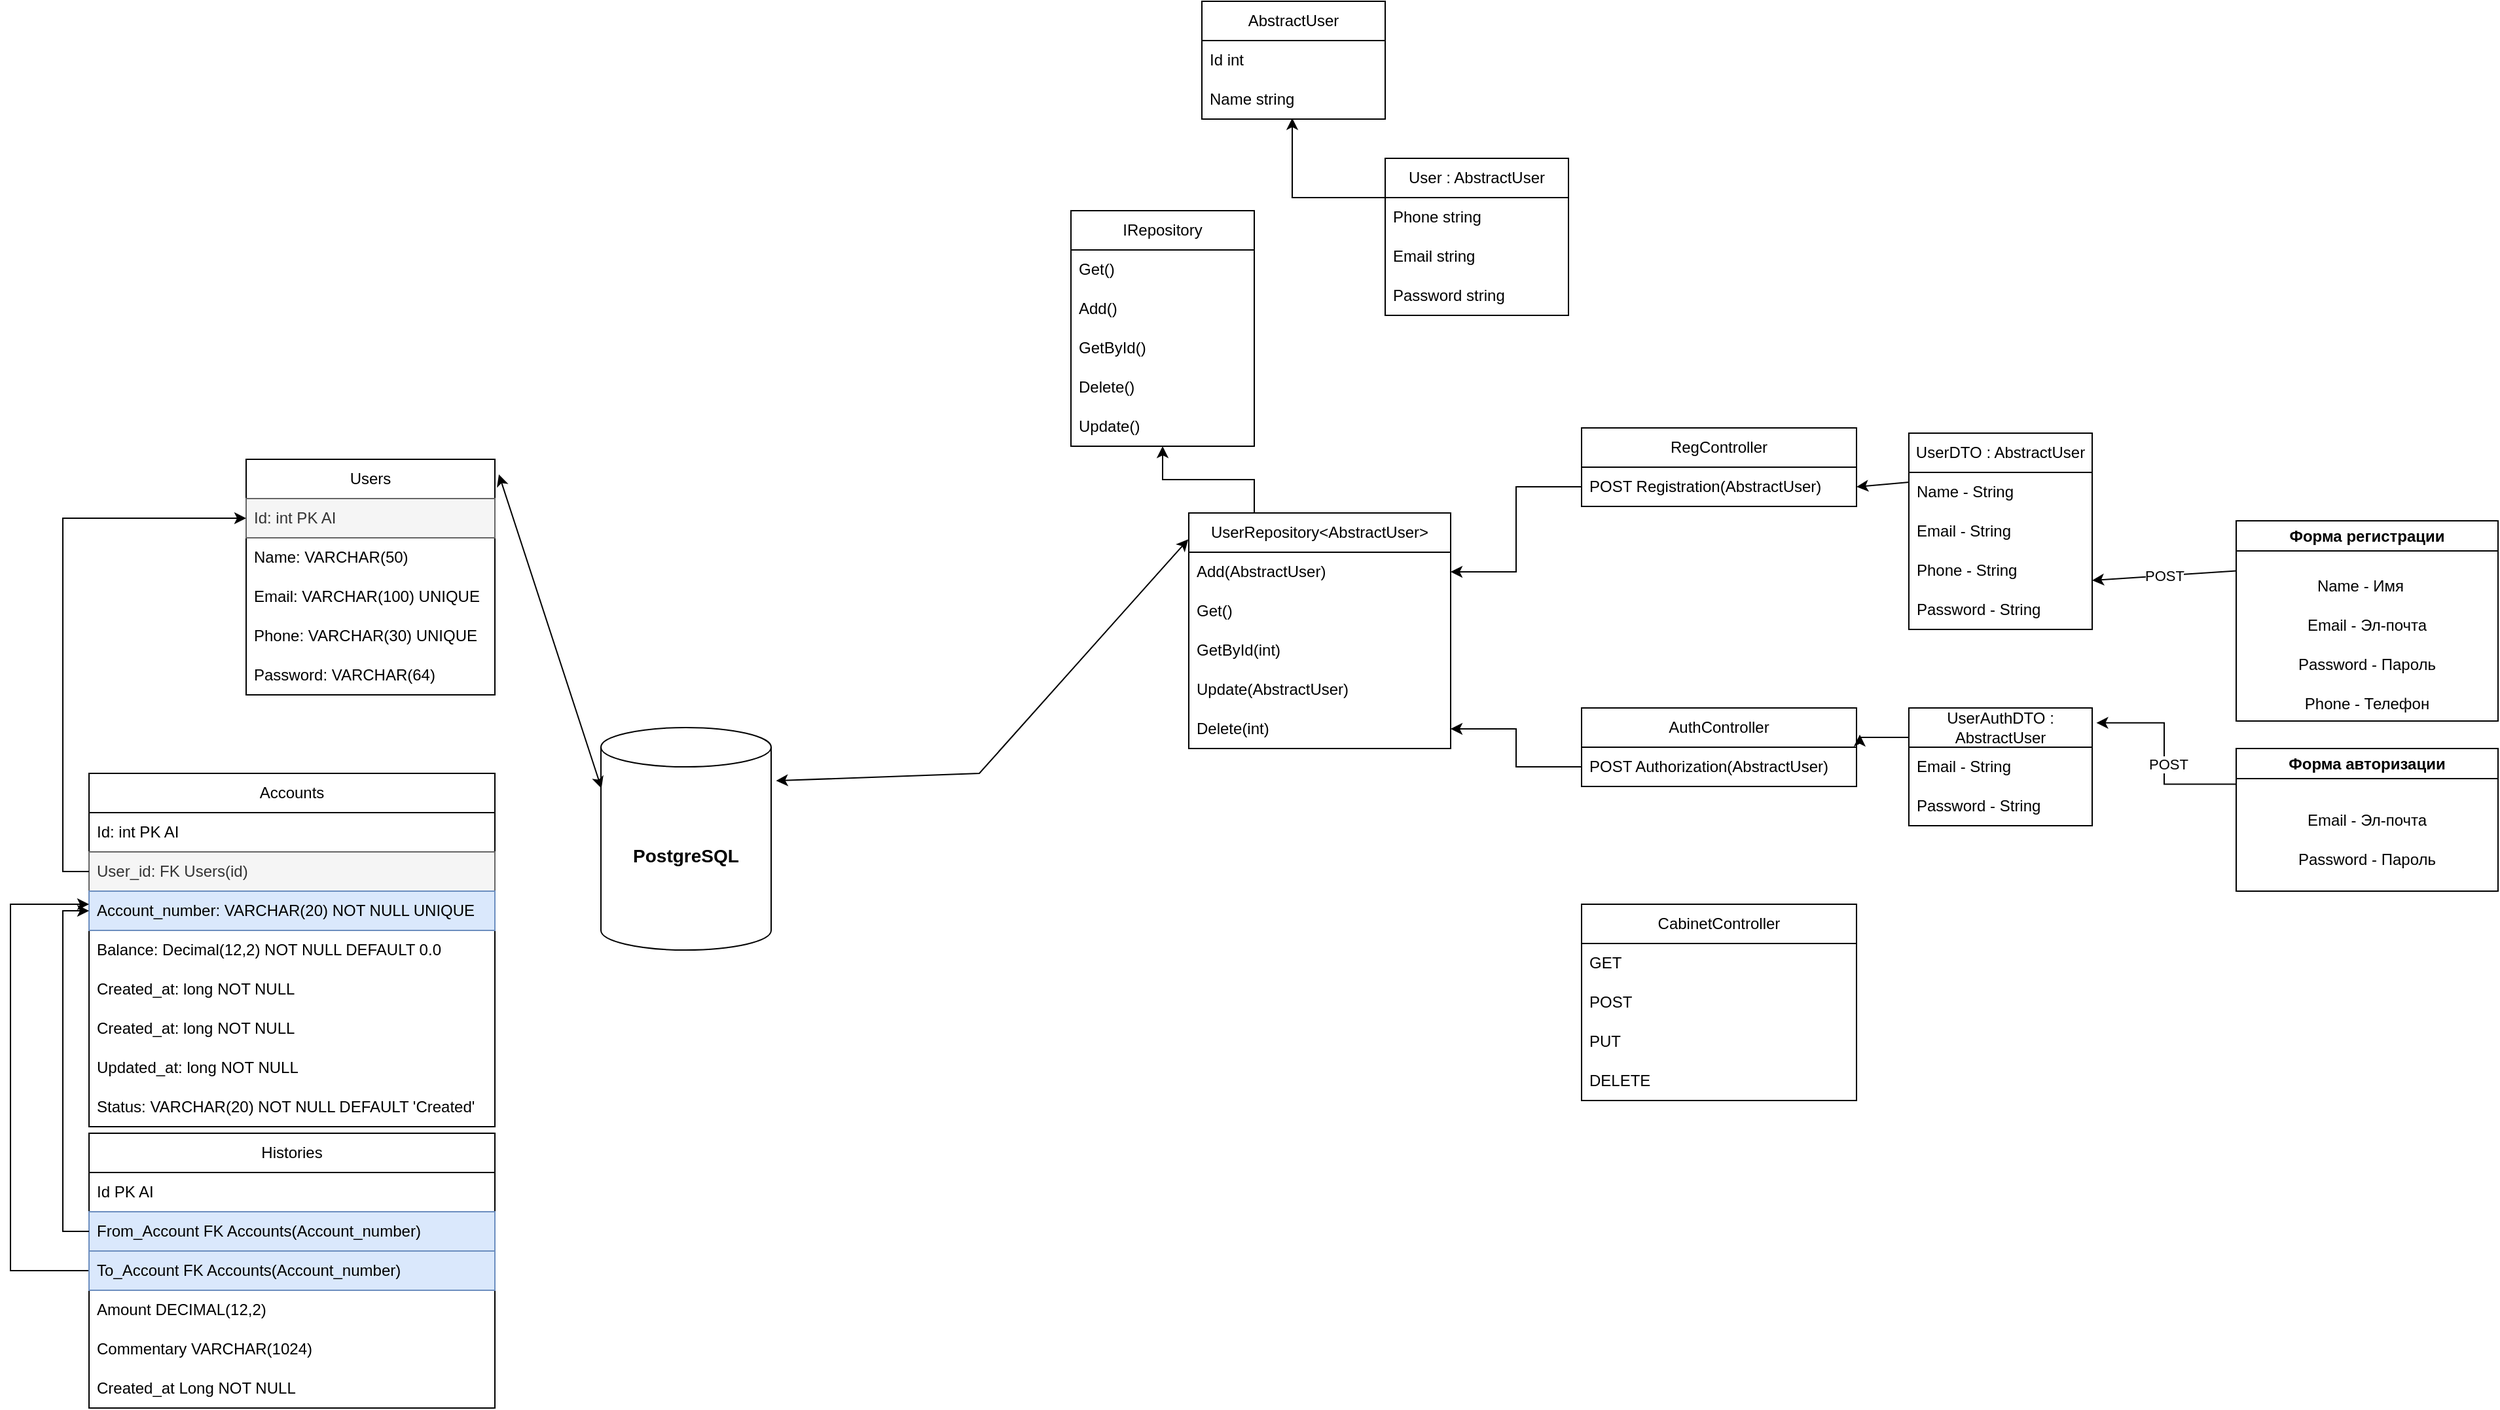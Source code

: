 <mxfile version="24.7.14">
  <diagram name="Страница — 1" id="VQ-ljsrKj1JJxYJKvCak">
    <mxGraphModel dx="2108" dy="1527" grid="1" gridSize="10" guides="1" tooltips="1" connect="1" arrows="1" fold="1" page="1" pageScale="1" pageWidth="827" pageHeight="1169" math="0" shadow="0">
      <root>
        <mxCell id="0" />
        <mxCell id="1" parent="0" />
        <mxCell id="HOoAs3RXy31dZqPtXQsL-1" value="Форма регистрации" style="swimlane;whiteSpace=wrap;html=1;" vertex="1" parent="1">
          <mxGeometry x="580" y="117" width="200" height="153" as="geometry" />
        </mxCell>
        <mxCell id="HOoAs3RXy31dZqPtXQsL-75" value="Name - Имя" style="text;html=1;align=center;verticalAlign=middle;whiteSpace=wrap;rounded=0;" vertex="1" parent="HOoAs3RXy31dZqPtXQsL-1">
          <mxGeometry x="20" y="35" width="150" height="30" as="geometry" />
        </mxCell>
        <mxCell id="HOoAs3RXy31dZqPtXQsL-76" value="Email - Эл-почта" style="text;html=1;align=center;verticalAlign=middle;whiteSpace=wrap;rounded=0;" vertex="1" parent="HOoAs3RXy31dZqPtXQsL-1">
          <mxGeometry x="25" y="65" width="150" height="30" as="geometry" />
        </mxCell>
        <mxCell id="HOoAs3RXy31dZqPtXQsL-77" value="Password - Пароль" style="text;html=1;align=center;verticalAlign=middle;whiteSpace=wrap;rounded=0;" vertex="1" parent="HOoAs3RXy31dZqPtXQsL-1">
          <mxGeometry x="25" y="95" width="150" height="30" as="geometry" />
        </mxCell>
        <mxCell id="HOoAs3RXy31dZqPtXQsL-78" value="Phone - Телефон" style="text;html=1;align=center;verticalAlign=middle;whiteSpace=wrap;rounded=0;" vertex="1" parent="HOoAs3RXy31dZqPtXQsL-1">
          <mxGeometry x="25" y="125" width="150" height="30" as="geometry" />
        </mxCell>
        <mxCell id="HOoAs3RXy31dZqPtXQsL-69" style="edgeStyle=orthogonalEdgeStyle;rounded=0;orthogonalLoop=1;jettySize=auto;html=1;exitX=0;exitY=0.75;exitDx=0;exitDy=0;entryX=1;entryY=0.25;entryDx=0;entryDy=0;" edge="1" parent="1" source="HOoAs3RXy31dZqPtXQsL-2" target="HOoAs3RXy31dZqPtXQsL-58">
          <mxGeometry relative="1" as="geometry" />
        </mxCell>
        <mxCell id="HOoAs3RXy31dZqPtXQsL-2" value="RegController" style="swimlane;fontStyle=0;childLayout=stackLayout;horizontal=1;startSize=30;horizontalStack=0;resizeParent=1;resizeParentMax=0;resizeLast=0;collapsible=1;marginBottom=0;whiteSpace=wrap;html=1;" vertex="1" parent="1">
          <mxGeometry x="80" y="46" width="210" height="60" as="geometry" />
        </mxCell>
        <mxCell id="HOoAs3RXy31dZqPtXQsL-3" value="POST Registration(AbstractUser)" style="text;strokeColor=none;fillColor=none;align=left;verticalAlign=middle;spacingLeft=4;spacingRight=4;overflow=hidden;points=[[0,0.5],[1,0.5]];portConstraint=eastwest;rotatable=0;whiteSpace=wrap;html=1;" vertex="1" parent="HOoAs3RXy31dZqPtXQsL-2">
          <mxGeometry y="30" width="210" height="30" as="geometry" />
        </mxCell>
        <mxCell id="HOoAs3RXy31dZqPtXQsL-6" value="" style="endArrow=classic;html=1;rounded=0;exitX=0;exitY=0.25;exitDx=0;exitDy=0;entryX=1;entryY=0.75;entryDx=0;entryDy=0;" edge="1" parent="1" source="HOoAs3RXy31dZqPtXQsL-8" target="HOoAs3RXy31dZqPtXQsL-2">
          <mxGeometry relative="1" as="geometry">
            <mxPoint x="280" y="180" as="sourcePoint" />
            <mxPoint x="380" y="180" as="targetPoint" />
          </mxGeometry>
        </mxCell>
        <mxCell id="HOoAs3RXy31dZqPtXQsL-13" value="" style="endArrow=classic;html=1;rounded=0;exitX=0;exitY=0.25;exitDx=0;exitDy=0;entryX=1;entryY=0.75;entryDx=0;entryDy=0;" edge="1" parent="1" source="HOoAs3RXy31dZqPtXQsL-1" target="HOoAs3RXy31dZqPtXQsL-8">
          <mxGeometry relative="1" as="geometry">
            <mxPoint x="490" y="90" as="sourcePoint" />
            <mxPoint x="283" y="91" as="targetPoint" />
          </mxGeometry>
        </mxCell>
        <mxCell id="HOoAs3RXy31dZqPtXQsL-14" value="POST" style="edgeLabel;resizable=0;html=1;;align=center;verticalAlign=middle;" connectable="0" vertex="1" parent="HOoAs3RXy31dZqPtXQsL-13">
          <mxGeometry relative="1" as="geometry" />
        </mxCell>
        <mxCell id="HOoAs3RXy31dZqPtXQsL-8" value="UserDTO : AbstractUser" style="swimlane;fontStyle=0;childLayout=stackLayout;horizontal=1;startSize=30;horizontalStack=0;resizeParent=1;resizeParentMax=0;resizeLast=0;collapsible=1;marginBottom=0;whiteSpace=wrap;html=1;" vertex="1" parent="1">
          <mxGeometry x="330" y="50" width="140" height="150" as="geometry" />
        </mxCell>
        <mxCell id="HOoAs3RXy31dZqPtXQsL-9" value="Name - String" style="text;strokeColor=none;fillColor=none;align=left;verticalAlign=middle;spacingLeft=4;spacingRight=4;overflow=hidden;points=[[0,0.5],[1,0.5]];portConstraint=eastwest;rotatable=0;whiteSpace=wrap;html=1;" vertex="1" parent="HOoAs3RXy31dZqPtXQsL-8">
          <mxGeometry y="30" width="140" height="30" as="geometry" />
        </mxCell>
        <mxCell id="HOoAs3RXy31dZqPtXQsL-10" value="Email - String" style="text;strokeColor=none;fillColor=none;align=left;verticalAlign=middle;spacingLeft=4;spacingRight=4;overflow=hidden;points=[[0,0.5],[1,0.5]];portConstraint=eastwest;rotatable=0;whiteSpace=wrap;html=1;" vertex="1" parent="HOoAs3RXy31dZqPtXQsL-8">
          <mxGeometry y="60" width="140" height="30" as="geometry" />
        </mxCell>
        <mxCell id="HOoAs3RXy31dZqPtXQsL-12" value="Phone - String" style="text;strokeColor=none;fillColor=none;align=left;verticalAlign=middle;spacingLeft=4;spacingRight=4;overflow=hidden;points=[[0,0.5],[1,0.5]];portConstraint=eastwest;rotatable=0;whiteSpace=wrap;html=1;" vertex="1" parent="HOoAs3RXy31dZqPtXQsL-8">
          <mxGeometry y="90" width="140" height="30" as="geometry" />
        </mxCell>
        <mxCell id="HOoAs3RXy31dZqPtXQsL-11" value="Password - String" style="text;strokeColor=none;fillColor=none;align=left;verticalAlign=middle;spacingLeft=4;spacingRight=4;overflow=hidden;points=[[0,0.5],[1,0.5]];portConstraint=eastwest;rotatable=0;whiteSpace=wrap;html=1;" vertex="1" parent="HOoAs3RXy31dZqPtXQsL-8">
          <mxGeometry y="120" width="140" height="30" as="geometry" />
        </mxCell>
        <mxCell id="HOoAs3RXy31dZqPtXQsL-15" value="&lt;b&gt;&lt;font style=&quot;font-size: 14px;&quot;&gt;PostgreSQL&lt;/font&gt;&lt;/b&gt;" style="shape=cylinder3;whiteSpace=wrap;html=1;boundedLbl=1;backgroundOutline=1;size=15;" vertex="1" parent="1">
          <mxGeometry x="-669" y="275" width="130" height="170" as="geometry" />
        </mxCell>
        <mxCell id="HOoAs3RXy31dZqPtXQsL-38" value="Users" style="swimlane;fontStyle=0;childLayout=stackLayout;horizontal=1;startSize=30;horizontalStack=0;resizeParent=1;resizeParentMax=0;resizeLast=0;collapsible=1;marginBottom=0;whiteSpace=wrap;html=1;" vertex="1" parent="1">
          <mxGeometry x="-940" y="70" width="190" height="180" as="geometry">
            <mxRectangle x="-790" y="81" width="70" height="30" as="alternateBounds" />
          </mxGeometry>
        </mxCell>
        <mxCell id="HOoAs3RXy31dZqPtXQsL-39" value="Id: int PK AI" style="text;strokeColor=#666666;fillColor=#f5f5f5;align=left;verticalAlign=middle;spacingLeft=4;spacingRight=4;overflow=hidden;points=[[0,0.5],[1,0.5]];portConstraint=eastwest;rotatable=0;whiteSpace=wrap;html=1;fontColor=#333333;" vertex="1" parent="HOoAs3RXy31dZqPtXQsL-38">
          <mxGeometry y="30" width="190" height="30" as="geometry" />
        </mxCell>
        <mxCell id="HOoAs3RXy31dZqPtXQsL-40" value="Name: VARCHAR(50)" style="text;strokeColor=none;fillColor=none;align=left;verticalAlign=middle;spacingLeft=4;spacingRight=4;overflow=hidden;points=[[0,0.5],[1,0.5]];portConstraint=eastwest;rotatable=0;whiteSpace=wrap;html=1;" vertex="1" parent="HOoAs3RXy31dZqPtXQsL-38">
          <mxGeometry y="60" width="190" height="30" as="geometry" />
        </mxCell>
        <mxCell id="HOoAs3RXy31dZqPtXQsL-41" value="Email: VARCHAR(100) UNIQUE" style="text;strokeColor=none;fillColor=none;align=left;verticalAlign=middle;spacingLeft=4;spacingRight=4;overflow=hidden;points=[[0,0.5],[1,0.5]];portConstraint=eastwest;rotatable=0;whiteSpace=wrap;html=1;" vertex="1" parent="HOoAs3RXy31dZqPtXQsL-38">
          <mxGeometry y="90" width="190" height="30" as="geometry" />
        </mxCell>
        <mxCell id="HOoAs3RXy31dZqPtXQsL-42" value="Phone: VARCHAR(30) UNIQUE" style="text;strokeColor=none;fillColor=none;align=left;verticalAlign=middle;spacingLeft=4;spacingRight=4;overflow=hidden;points=[[0,0.5],[1,0.5]];portConstraint=eastwest;rotatable=0;whiteSpace=wrap;html=1;" vertex="1" parent="HOoAs3RXy31dZqPtXQsL-38">
          <mxGeometry y="120" width="190" height="30" as="geometry" />
        </mxCell>
        <mxCell id="HOoAs3RXy31dZqPtXQsL-43" value="Password: VARCHAR(64)" style="text;strokeColor=none;fillColor=none;align=left;verticalAlign=middle;spacingLeft=4;spacingRight=4;overflow=hidden;points=[[0,0.5],[1,0.5]];portConstraint=eastwest;rotatable=0;whiteSpace=wrap;html=1;" vertex="1" parent="HOoAs3RXy31dZqPtXQsL-38">
          <mxGeometry y="150" width="190" height="30" as="geometry" />
        </mxCell>
        <mxCell id="HOoAs3RXy31dZqPtXQsL-44" value="" style="endArrow=classic;startArrow=classic;html=1;rounded=0;entryX=0.003;entryY=0.273;entryDx=0;entryDy=0;entryPerimeter=0;exitX=1.016;exitY=0.064;exitDx=0;exitDy=0;exitPerimeter=0;" edge="1" parent="1" source="HOoAs3RXy31dZqPtXQsL-38" target="HOoAs3RXy31dZqPtXQsL-15">
          <mxGeometry width="50" height="50" relative="1" as="geometry">
            <mxPoint x="-230" y="170" as="sourcePoint" />
            <mxPoint x="-180" y="120" as="targetPoint" />
          </mxGeometry>
        </mxCell>
        <mxCell id="HOoAs3RXy31dZqPtXQsL-45" value="&lt;div&gt;IRepository&lt;/div&gt;" style="swimlane;fontStyle=0;childLayout=stackLayout;horizontal=1;startSize=30;horizontalStack=0;resizeParent=1;resizeParentMax=0;resizeLast=0;collapsible=1;marginBottom=0;whiteSpace=wrap;html=1;" vertex="1" parent="1">
          <mxGeometry x="-310" y="-120" width="140" height="180" as="geometry" />
        </mxCell>
        <mxCell id="HOoAs3RXy31dZqPtXQsL-46" value="Get()" style="text;strokeColor=none;fillColor=none;align=left;verticalAlign=middle;spacingLeft=4;spacingRight=4;overflow=hidden;points=[[0,0.5],[1,0.5]];portConstraint=eastwest;rotatable=0;whiteSpace=wrap;html=1;" vertex="1" parent="HOoAs3RXy31dZqPtXQsL-45">
          <mxGeometry y="30" width="140" height="30" as="geometry" />
        </mxCell>
        <mxCell id="HOoAs3RXy31dZqPtXQsL-47" value="Add()" style="text;strokeColor=none;fillColor=none;align=left;verticalAlign=middle;spacingLeft=4;spacingRight=4;overflow=hidden;points=[[0,0.5],[1,0.5]];portConstraint=eastwest;rotatable=0;whiteSpace=wrap;html=1;" vertex="1" parent="HOoAs3RXy31dZqPtXQsL-45">
          <mxGeometry y="60" width="140" height="30" as="geometry" />
        </mxCell>
        <mxCell id="HOoAs3RXy31dZqPtXQsL-48" value="GetById()" style="text;strokeColor=none;fillColor=none;align=left;verticalAlign=middle;spacingLeft=4;spacingRight=4;overflow=hidden;points=[[0,0.5],[1,0.5]];portConstraint=eastwest;rotatable=0;whiteSpace=wrap;html=1;" vertex="1" parent="HOoAs3RXy31dZqPtXQsL-45">
          <mxGeometry y="90" width="140" height="30" as="geometry" />
        </mxCell>
        <mxCell id="HOoAs3RXy31dZqPtXQsL-49" value="Delete()" style="text;strokeColor=none;fillColor=none;align=left;verticalAlign=middle;spacingLeft=4;spacingRight=4;overflow=hidden;points=[[0,0.5],[1,0.5]];portConstraint=eastwest;rotatable=0;whiteSpace=wrap;html=1;" vertex="1" parent="HOoAs3RXy31dZqPtXQsL-45">
          <mxGeometry y="120" width="140" height="30" as="geometry" />
        </mxCell>
        <mxCell id="HOoAs3RXy31dZqPtXQsL-50" value="Update()" style="text;strokeColor=none;fillColor=none;align=left;verticalAlign=middle;spacingLeft=4;spacingRight=4;overflow=hidden;points=[[0,0.5],[1,0.5]];portConstraint=eastwest;rotatable=0;whiteSpace=wrap;html=1;" vertex="1" parent="HOoAs3RXy31dZqPtXQsL-45">
          <mxGeometry y="150" width="140" height="30" as="geometry" />
        </mxCell>
        <mxCell id="HOoAs3RXy31dZqPtXQsL-51" value="User : AbstractUser" style="swimlane;fontStyle=0;childLayout=stackLayout;horizontal=1;startSize=30;horizontalStack=0;resizeParent=1;resizeParentMax=0;resizeLast=0;collapsible=1;marginBottom=0;whiteSpace=wrap;html=1;" vertex="1" parent="1">
          <mxGeometry x="-70" y="-160" width="140" height="120" as="geometry" />
        </mxCell>
        <mxCell id="HOoAs3RXy31dZqPtXQsL-54" value="Phone string" style="text;strokeColor=none;fillColor=none;align=left;verticalAlign=middle;spacingLeft=4;spacingRight=4;overflow=hidden;points=[[0,0.5],[1,0.5]];portConstraint=eastwest;rotatable=0;whiteSpace=wrap;html=1;" vertex="1" parent="HOoAs3RXy31dZqPtXQsL-51">
          <mxGeometry y="30" width="140" height="30" as="geometry" />
        </mxCell>
        <mxCell id="HOoAs3RXy31dZqPtXQsL-55" value="Email string" style="text;strokeColor=none;fillColor=none;align=left;verticalAlign=middle;spacingLeft=4;spacingRight=4;overflow=hidden;points=[[0,0.5],[1,0.5]];portConstraint=eastwest;rotatable=0;whiteSpace=wrap;html=1;" vertex="1" parent="HOoAs3RXy31dZqPtXQsL-51">
          <mxGeometry y="60" width="140" height="30" as="geometry" />
        </mxCell>
        <mxCell id="HOoAs3RXy31dZqPtXQsL-56" value="Password string" style="text;strokeColor=none;fillColor=none;align=left;verticalAlign=middle;spacingLeft=4;spacingRight=4;overflow=hidden;points=[[0,0.5],[1,0.5]];portConstraint=eastwest;rotatable=0;whiteSpace=wrap;html=1;" vertex="1" parent="HOoAs3RXy31dZqPtXQsL-51">
          <mxGeometry y="90" width="140" height="30" as="geometry" />
        </mxCell>
        <mxCell id="HOoAs3RXy31dZqPtXQsL-74" style="edgeStyle=orthogonalEdgeStyle;rounded=0;orthogonalLoop=1;jettySize=auto;html=1;exitX=0.25;exitY=0;exitDx=0;exitDy=0;entryX=0.5;entryY=1;entryDx=0;entryDy=0;" edge="1" parent="1" source="HOoAs3RXy31dZqPtXQsL-58" target="HOoAs3RXy31dZqPtXQsL-45">
          <mxGeometry relative="1" as="geometry" />
        </mxCell>
        <mxCell id="HOoAs3RXy31dZqPtXQsL-58" value="UserRepository&amp;lt;AbstractUser&amp;gt;" style="swimlane;fontStyle=0;childLayout=stackLayout;horizontal=1;startSize=30;horizontalStack=0;resizeParent=1;resizeParentMax=0;resizeLast=0;collapsible=1;marginBottom=0;whiteSpace=wrap;html=1;" vertex="1" parent="1">
          <mxGeometry x="-220" y="111" width="200" height="180" as="geometry" />
        </mxCell>
        <mxCell id="HOoAs3RXy31dZqPtXQsL-59" value="Add(AbstractUser)" style="text;strokeColor=none;fillColor=none;align=left;verticalAlign=middle;spacingLeft=4;spacingRight=4;overflow=hidden;points=[[0,0.5],[1,0.5]];portConstraint=eastwest;rotatable=0;whiteSpace=wrap;html=1;" vertex="1" parent="HOoAs3RXy31dZqPtXQsL-58">
          <mxGeometry y="30" width="200" height="30" as="geometry" />
        </mxCell>
        <mxCell id="HOoAs3RXy31dZqPtXQsL-60" value="Get()" style="text;strokeColor=none;fillColor=none;align=left;verticalAlign=middle;spacingLeft=4;spacingRight=4;overflow=hidden;points=[[0,0.5],[1,0.5]];portConstraint=eastwest;rotatable=0;whiteSpace=wrap;html=1;" vertex="1" parent="HOoAs3RXy31dZqPtXQsL-58">
          <mxGeometry y="60" width="200" height="30" as="geometry" />
        </mxCell>
        <mxCell id="HOoAs3RXy31dZqPtXQsL-61" value="GetById(int)" style="text;strokeColor=none;fillColor=none;align=left;verticalAlign=middle;spacingLeft=4;spacingRight=4;overflow=hidden;points=[[0,0.5],[1,0.5]];portConstraint=eastwest;rotatable=0;whiteSpace=wrap;html=1;" vertex="1" parent="HOoAs3RXy31dZqPtXQsL-58">
          <mxGeometry y="90" width="200" height="30" as="geometry" />
        </mxCell>
        <mxCell id="HOoAs3RXy31dZqPtXQsL-70" value="Update(AbstractUser)" style="text;strokeColor=none;fillColor=none;align=left;verticalAlign=middle;spacingLeft=4;spacingRight=4;overflow=hidden;points=[[0,0.5],[1,0.5]];portConstraint=eastwest;rotatable=0;whiteSpace=wrap;html=1;" vertex="1" parent="HOoAs3RXy31dZqPtXQsL-58">
          <mxGeometry y="120" width="200" height="30" as="geometry" />
        </mxCell>
        <mxCell id="HOoAs3RXy31dZqPtXQsL-71" value="Delete(int)" style="text;strokeColor=none;fillColor=none;align=left;verticalAlign=middle;spacingLeft=4;spacingRight=4;overflow=hidden;points=[[0,0.5],[1,0.5]];portConstraint=eastwest;rotatable=0;whiteSpace=wrap;html=1;" vertex="1" parent="HOoAs3RXy31dZqPtXQsL-58">
          <mxGeometry y="150" width="200" height="30" as="geometry" />
        </mxCell>
        <mxCell id="HOoAs3RXy31dZqPtXQsL-63" value="AbstractUser" style="swimlane;fontStyle=0;childLayout=stackLayout;horizontal=1;startSize=30;horizontalStack=0;resizeParent=1;resizeParentMax=0;resizeLast=0;collapsible=1;marginBottom=0;whiteSpace=wrap;html=1;" vertex="1" parent="1">
          <mxGeometry x="-210" y="-280" width="140" height="90" as="geometry" />
        </mxCell>
        <mxCell id="HOoAs3RXy31dZqPtXQsL-64" value="Id int" style="text;strokeColor=none;fillColor=none;align=left;verticalAlign=middle;spacingLeft=4;spacingRight=4;overflow=hidden;points=[[0,0.5],[1,0.5]];portConstraint=eastwest;rotatable=0;whiteSpace=wrap;html=1;" vertex="1" parent="HOoAs3RXy31dZqPtXQsL-63">
          <mxGeometry y="30" width="140" height="30" as="geometry" />
        </mxCell>
        <mxCell id="HOoAs3RXy31dZqPtXQsL-65" value="Name string" style="text;strokeColor=none;fillColor=none;align=left;verticalAlign=middle;spacingLeft=4;spacingRight=4;overflow=hidden;points=[[0,0.5],[1,0.5]];portConstraint=eastwest;rotatable=0;whiteSpace=wrap;html=1;" vertex="1" parent="HOoAs3RXy31dZqPtXQsL-63">
          <mxGeometry y="60" width="140" height="30" as="geometry" />
        </mxCell>
        <mxCell id="HOoAs3RXy31dZqPtXQsL-68" style="edgeStyle=orthogonalEdgeStyle;rounded=0;orthogonalLoop=1;jettySize=auto;html=1;exitX=0;exitY=0.25;exitDx=0;exitDy=0;entryX=0.493;entryY=0.974;entryDx=0;entryDy=0;entryPerimeter=0;" edge="1" parent="1" source="HOoAs3RXy31dZqPtXQsL-51" target="HOoAs3RXy31dZqPtXQsL-65">
          <mxGeometry relative="1" as="geometry" />
        </mxCell>
        <mxCell id="HOoAs3RXy31dZqPtXQsL-73" value="" style="endArrow=classic;startArrow=classic;html=1;rounded=0;entryX=-0.002;entryY=0.112;entryDx=0;entryDy=0;entryPerimeter=0;exitX=1.029;exitY=0.239;exitDx=0;exitDy=0;exitPerimeter=0;" edge="1" parent="1" source="HOoAs3RXy31dZqPtXQsL-15" target="HOoAs3RXy31dZqPtXQsL-58">
          <mxGeometry width="50" height="50" relative="1" as="geometry">
            <mxPoint x="-360" y="360" as="sourcePoint" />
            <mxPoint x="-310" y="310" as="targetPoint" />
            <Array as="points">
              <mxPoint x="-380" y="310" />
            </Array>
          </mxGeometry>
        </mxCell>
        <mxCell id="HOoAs3RXy31dZqPtXQsL-79" value="Форма авторизации" style="swimlane;whiteSpace=wrap;html=1;" vertex="1" parent="1">
          <mxGeometry x="580" y="291" width="200" height="109" as="geometry" />
        </mxCell>
        <mxCell id="HOoAs3RXy31dZqPtXQsL-81" value="Email - Эл-почта" style="text;html=1;align=center;verticalAlign=middle;whiteSpace=wrap;rounded=0;" vertex="1" parent="HOoAs3RXy31dZqPtXQsL-79">
          <mxGeometry x="25" y="40" width="150" height="30" as="geometry" />
        </mxCell>
        <mxCell id="HOoAs3RXy31dZqPtXQsL-82" value="Password - Пароль" style="text;html=1;align=center;verticalAlign=middle;whiteSpace=wrap;rounded=0;" vertex="1" parent="HOoAs3RXy31dZqPtXQsL-79">
          <mxGeometry x="25" y="70" width="150" height="30" as="geometry" />
        </mxCell>
        <mxCell id="HOoAs3RXy31dZqPtXQsL-84" value="AuthController" style="swimlane;fontStyle=0;childLayout=stackLayout;horizontal=1;startSize=30;horizontalStack=0;resizeParent=1;resizeParentMax=0;resizeLast=0;collapsible=1;marginBottom=0;whiteSpace=wrap;html=1;" vertex="1" parent="1">
          <mxGeometry x="80" y="260" width="210" height="60" as="geometry" />
        </mxCell>
        <mxCell id="HOoAs3RXy31dZqPtXQsL-85" value="POST Authorization(AbstractUser)" style="text;strokeColor=none;fillColor=none;align=left;verticalAlign=middle;spacingLeft=4;spacingRight=4;overflow=hidden;points=[[0,0.5],[1,0.5]];portConstraint=eastwest;rotatable=0;whiteSpace=wrap;html=1;" vertex="1" parent="HOoAs3RXy31dZqPtXQsL-84">
          <mxGeometry y="30" width="210" height="30" as="geometry" />
        </mxCell>
        <mxCell id="HOoAs3RXy31dZqPtXQsL-87" value="UserAuthDTO : AbstractUser" style="swimlane;fontStyle=0;childLayout=stackLayout;horizontal=1;startSize=30;horizontalStack=0;resizeParent=1;resizeParentMax=0;resizeLast=0;collapsible=1;marginBottom=0;whiteSpace=wrap;html=1;" vertex="1" parent="1">
          <mxGeometry x="330" y="260" width="140" height="90" as="geometry" />
        </mxCell>
        <mxCell id="HOoAs3RXy31dZqPtXQsL-89" value="Email - String" style="text;strokeColor=none;fillColor=none;align=left;verticalAlign=middle;spacingLeft=4;spacingRight=4;overflow=hidden;points=[[0,0.5],[1,0.5]];portConstraint=eastwest;rotatable=0;whiteSpace=wrap;html=1;" vertex="1" parent="HOoAs3RXy31dZqPtXQsL-87">
          <mxGeometry y="30" width="140" height="30" as="geometry" />
        </mxCell>
        <mxCell id="HOoAs3RXy31dZqPtXQsL-91" value="Password - String" style="text;strokeColor=none;fillColor=none;align=left;verticalAlign=middle;spacingLeft=4;spacingRight=4;overflow=hidden;points=[[0,0.5],[1,0.5]];portConstraint=eastwest;rotatable=0;whiteSpace=wrap;html=1;" vertex="1" parent="HOoAs3RXy31dZqPtXQsL-87">
          <mxGeometry y="60" width="140" height="30" as="geometry" />
        </mxCell>
        <mxCell id="HOoAs3RXy31dZqPtXQsL-92" style="edgeStyle=orthogonalEdgeStyle;rounded=0;orthogonalLoop=1;jettySize=auto;html=1;exitX=0;exitY=0.25;exitDx=0;exitDy=0;entryX=1.023;entryY=0.127;entryDx=0;entryDy=0;entryPerimeter=0;" edge="1" parent="1" source="HOoAs3RXy31dZqPtXQsL-79" target="HOoAs3RXy31dZqPtXQsL-87">
          <mxGeometry relative="1" as="geometry" />
        </mxCell>
        <mxCell id="HOoAs3RXy31dZqPtXQsL-93" value="POST" style="edgeLabel;html=1;align=center;verticalAlign=middle;resizable=0;points=[];" vertex="1" connectable="0" parent="HOoAs3RXy31dZqPtXQsL-92">
          <mxGeometry x="-0.081" y="-3" relative="1" as="geometry">
            <mxPoint as="offset" />
          </mxGeometry>
        </mxCell>
        <mxCell id="HOoAs3RXy31dZqPtXQsL-94" style="edgeStyle=orthogonalEdgeStyle;rounded=0;orthogonalLoop=1;jettySize=auto;html=1;exitX=0;exitY=0.25;exitDx=0;exitDy=0;entryX=1.012;entryY=0.34;entryDx=0;entryDy=0;entryPerimeter=0;" edge="1" parent="1" source="HOoAs3RXy31dZqPtXQsL-87" target="HOoAs3RXy31dZqPtXQsL-84">
          <mxGeometry relative="1" as="geometry" />
        </mxCell>
        <mxCell id="HOoAs3RXy31dZqPtXQsL-95" style="edgeStyle=orthogonalEdgeStyle;rounded=0;orthogonalLoop=1;jettySize=auto;html=1;exitX=0;exitY=0.5;exitDx=0;exitDy=0;entryX=1;entryY=0.5;entryDx=0;entryDy=0;" edge="1" parent="1" source="HOoAs3RXy31dZqPtXQsL-85" target="HOoAs3RXy31dZqPtXQsL-71">
          <mxGeometry relative="1" as="geometry">
            <mxPoint x="-2.667" y="230" as="targetPoint" />
          </mxGeometry>
        </mxCell>
        <mxCell id="HOoAs3RXy31dZqPtXQsL-96" value="CabinetController" style="swimlane;fontStyle=0;childLayout=stackLayout;horizontal=1;startSize=30;horizontalStack=0;resizeParent=1;resizeParentMax=0;resizeLast=0;collapsible=1;marginBottom=0;whiteSpace=wrap;html=1;" vertex="1" parent="1">
          <mxGeometry x="80" y="410" width="210" height="150" as="geometry" />
        </mxCell>
        <mxCell id="HOoAs3RXy31dZqPtXQsL-97" value="GET" style="text;strokeColor=none;fillColor=none;align=left;verticalAlign=middle;spacingLeft=4;spacingRight=4;overflow=hidden;points=[[0,0.5],[1,0.5]];portConstraint=eastwest;rotatable=0;whiteSpace=wrap;html=1;" vertex="1" parent="HOoAs3RXy31dZqPtXQsL-96">
          <mxGeometry y="30" width="210" height="30" as="geometry" />
        </mxCell>
        <mxCell id="HOoAs3RXy31dZqPtXQsL-98" value="POST" style="text;strokeColor=none;fillColor=none;align=left;verticalAlign=middle;spacingLeft=4;spacingRight=4;overflow=hidden;points=[[0,0.5],[1,0.5]];portConstraint=eastwest;rotatable=0;whiteSpace=wrap;html=1;" vertex="1" parent="HOoAs3RXy31dZqPtXQsL-96">
          <mxGeometry y="60" width="210" height="30" as="geometry" />
        </mxCell>
        <mxCell id="HOoAs3RXy31dZqPtXQsL-99" value="PUT" style="text;strokeColor=none;fillColor=none;align=left;verticalAlign=middle;spacingLeft=4;spacingRight=4;overflow=hidden;points=[[0,0.5],[1,0.5]];portConstraint=eastwest;rotatable=0;whiteSpace=wrap;html=1;" vertex="1" parent="HOoAs3RXy31dZqPtXQsL-96">
          <mxGeometry y="90" width="210" height="30" as="geometry" />
        </mxCell>
        <mxCell id="HOoAs3RXy31dZqPtXQsL-100" value="DELETE" style="text;strokeColor=none;fillColor=none;align=left;verticalAlign=middle;spacingLeft=4;spacingRight=4;overflow=hidden;points=[[0,0.5],[1,0.5]];portConstraint=eastwest;rotatable=0;whiteSpace=wrap;html=1;" vertex="1" parent="HOoAs3RXy31dZqPtXQsL-96">
          <mxGeometry y="120" width="210" height="30" as="geometry" />
        </mxCell>
        <mxCell id="HOoAs3RXy31dZqPtXQsL-101" value="Accounts" style="swimlane;fontStyle=0;childLayout=stackLayout;horizontal=1;startSize=30;horizontalStack=0;resizeParent=1;resizeParentMax=0;resizeLast=0;collapsible=1;marginBottom=0;whiteSpace=wrap;html=1;" vertex="1" parent="1">
          <mxGeometry x="-1060" y="310" width="310" height="270" as="geometry">
            <mxRectangle x="-810" y="400" width="70" height="30" as="alternateBounds" />
          </mxGeometry>
        </mxCell>
        <mxCell id="HOoAs3RXy31dZqPtXQsL-102" value="Id: int PK AI" style="text;align=left;verticalAlign=middle;spacingLeft=4;spacingRight=4;overflow=hidden;points=[[0,0.5],[1,0.5]];portConstraint=eastwest;rotatable=0;whiteSpace=wrap;html=1;" vertex="1" parent="HOoAs3RXy31dZqPtXQsL-101">
          <mxGeometry y="30" width="310" height="30" as="geometry" />
        </mxCell>
        <mxCell id="HOoAs3RXy31dZqPtXQsL-108" value="User_id: FK Users(id)" style="text;strokeColor=#666666;fillColor=#f5f5f5;align=left;verticalAlign=middle;spacingLeft=4;spacingRight=4;overflow=hidden;points=[[0,0.5],[1,0.5]];portConstraint=eastwest;rotatable=0;whiteSpace=wrap;html=1;fontColor=#333333;" vertex="1" parent="HOoAs3RXy31dZqPtXQsL-101">
          <mxGeometry y="60" width="310" height="30" as="geometry" />
        </mxCell>
        <mxCell id="HOoAs3RXy31dZqPtXQsL-109" value="Account_number: VARCHAR(20) NOT NULL UNIQUE" style="text;strokeColor=#6c8ebf;fillColor=#dae8fc;align=left;verticalAlign=middle;spacingLeft=4;spacingRight=4;overflow=hidden;points=[[0,0.5],[1,0.5]];portConstraint=eastwest;rotatable=0;whiteSpace=wrap;html=1;" vertex="1" parent="HOoAs3RXy31dZqPtXQsL-101">
          <mxGeometry y="90" width="310" height="30" as="geometry" />
        </mxCell>
        <mxCell id="HOoAs3RXy31dZqPtXQsL-107" value="Balance: Decimal(12,2) NOT NULL DEFAULT 0.0" style="text;strokeColor=none;fillColor=none;align=left;verticalAlign=middle;spacingLeft=4;spacingRight=4;overflow=hidden;points=[[0,0.5],[1,0.5]];portConstraint=eastwest;rotatable=0;whiteSpace=wrap;html=1;" vertex="1" parent="HOoAs3RXy31dZqPtXQsL-101">
          <mxGeometry y="120" width="310" height="30" as="geometry" />
        </mxCell>
        <mxCell id="HOoAs3RXy31dZqPtXQsL-125" value="Created_at: long NOT NULL" style="text;strokeColor=none;fillColor=none;align=left;verticalAlign=middle;spacingLeft=4;spacingRight=4;overflow=hidden;points=[[0,0.5],[1,0.5]];portConstraint=eastwest;rotatable=0;whiteSpace=wrap;html=1;" vertex="1" parent="HOoAs3RXy31dZqPtXQsL-101">
          <mxGeometry y="150" width="310" height="30" as="geometry" />
        </mxCell>
        <mxCell id="HOoAs3RXy31dZqPtXQsL-110" value="Created_at: long NOT NULL" style="text;strokeColor=none;fillColor=none;align=left;verticalAlign=middle;spacingLeft=4;spacingRight=4;overflow=hidden;points=[[0,0.5],[1,0.5]];portConstraint=eastwest;rotatable=0;whiteSpace=wrap;html=1;" vertex="1" parent="HOoAs3RXy31dZqPtXQsL-101">
          <mxGeometry y="180" width="310" height="30" as="geometry" />
        </mxCell>
        <mxCell id="HOoAs3RXy31dZqPtXQsL-111" value="Updated_at: long NOT NULL" style="text;strokeColor=none;fillColor=none;align=left;verticalAlign=middle;spacingLeft=4;spacingRight=4;overflow=hidden;points=[[0,0.5],[1,0.5]];portConstraint=eastwest;rotatable=0;whiteSpace=wrap;html=1;" vertex="1" parent="HOoAs3RXy31dZqPtXQsL-101">
          <mxGeometry y="210" width="310" height="30" as="geometry" />
        </mxCell>
        <mxCell id="HOoAs3RXy31dZqPtXQsL-112" value="Status: VARCHAR(20) NOT NULL DEFAULT &#39;Created&#39;" style="text;strokeColor=none;fillColor=none;align=left;verticalAlign=middle;spacingLeft=4;spacingRight=4;overflow=hidden;points=[[0,0.5],[1,0.5]];portConstraint=eastwest;rotatable=0;whiteSpace=wrap;html=1;" vertex="1" parent="HOoAs3RXy31dZqPtXQsL-101">
          <mxGeometry y="240" width="310" height="30" as="geometry" />
        </mxCell>
        <mxCell id="HOoAs3RXy31dZqPtXQsL-113" style="edgeStyle=orthogonalEdgeStyle;rounded=0;orthogonalLoop=1;jettySize=auto;html=1;exitX=0;exitY=0.5;exitDx=0;exitDy=0;entryX=0;entryY=0.5;entryDx=0;entryDy=0;" edge="1" parent="1" source="HOoAs3RXy31dZqPtXQsL-108" target="HOoAs3RXy31dZqPtXQsL-39">
          <mxGeometry relative="1" as="geometry" />
        </mxCell>
        <mxCell id="HOoAs3RXy31dZqPtXQsL-114" value="Histories" style="swimlane;fontStyle=0;childLayout=stackLayout;horizontal=1;startSize=30;horizontalStack=0;resizeParent=1;resizeParentMax=0;resizeLast=0;collapsible=1;marginBottom=0;whiteSpace=wrap;html=1;" vertex="1" parent="1">
          <mxGeometry x="-1060" y="585" width="310" height="210" as="geometry" />
        </mxCell>
        <mxCell id="HOoAs3RXy31dZqPtXQsL-117" value="Id PK AI" style="text;strokeColor=none;fillColor=none;align=left;verticalAlign=middle;spacingLeft=4;spacingRight=4;overflow=hidden;points=[[0,0.5],[1,0.5]];portConstraint=eastwest;rotatable=0;whiteSpace=wrap;html=1;" vertex="1" parent="HOoAs3RXy31dZqPtXQsL-114">
          <mxGeometry y="30" width="310" height="30" as="geometry" />
        </mxCell>
        <mxCell id="HOoAs3RXy31dZqPtXQsL-118" value="From_Account FK Accounts(Account_number)" style="text;strokeColor=#6c8ebf;fillColor=#dae8fc;align=left;verticalAlign=middle;spacingLeft=4;spacingRight=4;overflow=hidden;points=[[0,0.5],[1,0.5]];portConstraint=eastwest;rotatable=0;whiteSpace=wrap;html=1;" vertex="1" parent="HOoAs3RXy31dZqPtXQsL-114">
          <mxGeometry y="60" width="310" height="30" as="geometry" />
        </mxCell>
        <mxCell id="HOoAs3RXy31dZqPtXQsL-123" style="edgeStyle=orthogonalEdgeStyle;rounded=0;orthogonalLoop=1;jettySize=auto;html=1;exitX=0;exitY=0.5;exitDx=0;exitDy=0;" edge="1" parent="HOoAs3RXy31dZqPtXQsL-114" source="HOoAs3RXy31dZqPtXQsL-119">
          <mxGeometry relative="1" as="geometry">
            <mxPoint y="-175" as="targetPoint" />
            <Array as="points">
              <mxPoint x="-60" y="105" />
              <mxPoint x="-60" y="-175" />
            </Array>
          </mxGeometry>
        </mxCell>
        <mxCell id="HOoAs3RXy31dZqPtXQsL-119" value="To_Account FK Accounts(Account_number)" style="text;strokeColor=#6c8ebf;fillColor=#dae8fc;align=left;verticalAlign=middle;spacingLeft=4;spacingRight=4;overflow=hidden;points=[[0,0.5],[1,0.5]];portConstraint=eastwest;rotatable=0;whiteSpace=wrap;html=1;" vertex="1" parent="HOoAs3RXy31dZqPtXQsL-114">
          <mxGeometry y="90" width="310" height="30" as="geometry" />
        </mxCell>
        <mxCell id="HOoAs3RXy31dZqPtXQsL-120" value="Amount DECIMAL(12,2)" style="text;strokeColor=none;fillColor=none;align=left;verticalAlign=middle;spacingLeft=4;spacingRight=4;overflow=hidden;points=[[0,0.5],[1,0.5]];portConstraint=eastwest;rotatable=0;whiteSpace=wrap;html=1;" vertex="1" parent="HOoAs3RXy31dZqPtXQsL-114">
          <mxGeometry y="120" width="310" height="30" as="geometry" />
        </mxCell>
        <mxCell id="HOoAs3RXy31dZqPtXQsL-121" value="Commentary VARCHAR(1024)" style="text;strokeColor=none;fillColor=none;align=left;verticalAlign=middle;spacingLeft=4;spacingRight=4;overflow=hidden;points=[[0,0.5],[1,0.5]];portConstraint=eastwest;rotatable=0;whiteSpace=wrap;html=1;" vertex="1" parent="HOoAs3RXy31dZqPtXQsL-114">
          <mxGeometry y="150" width="310" height="30" as="geometry" />
        </mxCell>
        <mxCell id="HOoAs3RXy31dZqPtXQsL-126" value="Created_at Long NOT NULL" style="text;strokeColor=none;fillColor=none;align=left;verticalAlign=middle;spacingLeft=4;spacingRight=4;overflow=hidden;points=[[0,0.5],[1,0.5]];portConstraint=eastwest;rotatable=0;whiteSpace=wrap;html=1;" vertex="1" parent="HOoAs3RXy31dZqPtXQsL-114">
          <mxGeometry y="180" width="310" height="30" as="geometry" />
        </mxCell>
        <mxCell id="HOoAs3RXy31dZqPtXQsL-122" style="edgeStyle=orthogonalEdgeStyle;rounded=0;orthogonalLoop=1;jettySize=auto;html=1;exitX=0;exitY=0.5;exitDx=0;exitDy=0;entryX=0;entryY=0.5;entryDx=0;entryDy=0;" edge="1" parent="1" source="HOoAs3RXy31dZqPtXQsL-118" target="HOoAs3RXy31dZqPtXQsL-109">
          <mxGeometry relative="1" as="geometry" />
        </mxCell>
      </root>
    </mxGraphModel>
  </diagram>
</mxfile>
